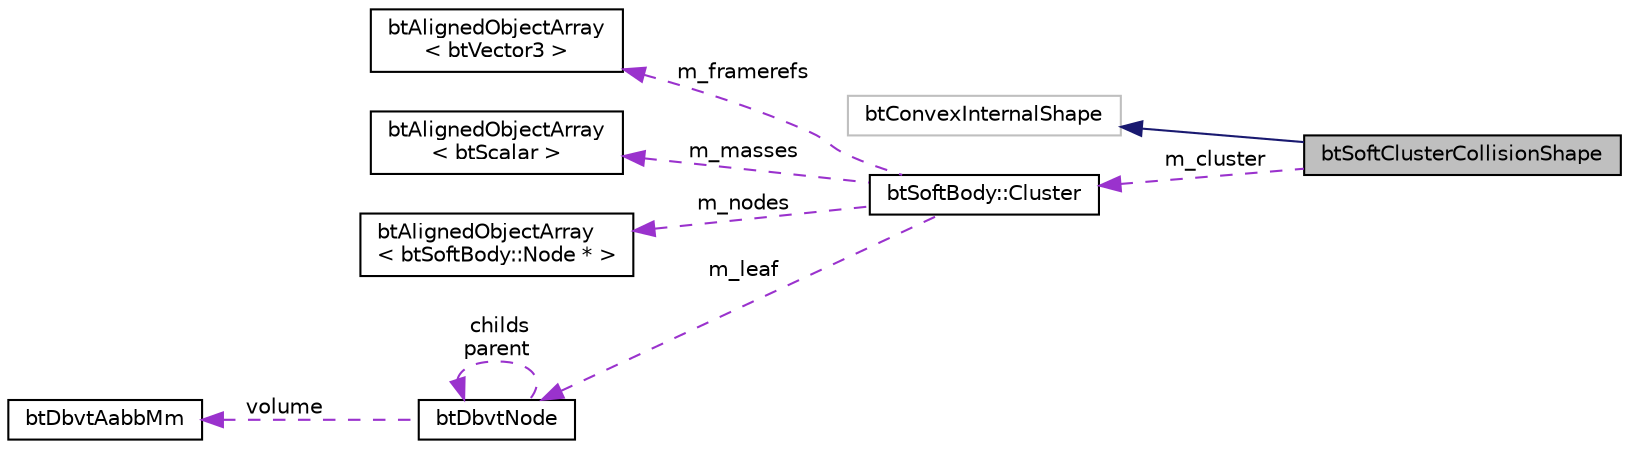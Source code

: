 digraph "btSoftClusterCollisionShape"
{
  edge [fontname="Helvetica",fontsize="10",labelfontname="Helvetica",labelfontsize="10"];
  node [fontname="Helvetica",fontsize="10",shape=record];
  rankdir="LR";
  Node1 [label="btSoftClusterCollisionShape",height=0.2,width=0.4,color="black", fillcolor="grey75", style="filled", fontcolor="black"];
  Node2 -> Node1 [dir="back",color="midnightblue",fontsize="10",style="solid"];
  Node2 [label="btConvexInternalShape",height=0.2,width=0.4,color="grey75", fillcolor="white", style="filled"];
  Node3 -> Node1 [dir="back",color="darkorchid3",fontsize="10",style="dashed",label=" m_cluster" ];
  Node3 [label="btSoftBody::Cluster",height=0.2,width=0.4,color="black", fillcolor="white", style="filled",URL="$structbt_soft_body_1_1_cluster.html"];
  Node4 -> Node3 [dir="back",color="darkorchid3",fontsize="10",style="dashed",label=" m_framerefs" ];
  Node4 [label="btAlignedObjectArray\l\< btVector3 \>",height=0.2,width=0.4,color="black", fillcolor="white", style="filled",URL="$classbt_aligned_object_array.html"];
  Node5 -> Node3 [dir="back",color="darkorchid3",fontsize="10",style="dashed",label=" m_masses" ];
  Node5 [label="btAlignedObjectArray\l\< btScalar \>",height=0.2,width=0.4,color="black", fillcolor="white", style="filled",URL="$classbt_aligned_object_array.html"];
  Node6 -> Node3 [dir="back",color="darkorchid3",fontsize="10",style="dashed",label=" m_nodes" ];
  Node6 [label="btAlignedObjectArray\l\< btSoftBody::Node * \>",height=0.2,width=0.4,color="black", fillcolor="white", style="filled",URL="$classbt_aligned_object_array.html"];
  Node7 -> Node3 [dir="back",color="darkorchid3",fontsize="10",style="dashed",label=" m_leaf" ];
  Node7 [label="btDbvtNode",height=0.2,width=0.4,color="black", fillcolor="white", style="filled",URL="$structbt_dbvt_node.html"];
  Node8 -> Node7 [dir="back",color="darkorchid3",fontsize="10",style="dashed",label=" volume" ];
  Node8 [label="btDbvtAabbMm",height=0.2,width=0.4,color="black", fillcolor="white", style="filled",URL="$structbt_dbvt_aabb_mm.html"];
  Node7 -> Node7 [dir="back",color="darkorchid3",fontsize="10",style="dashed",label=" childs\nparent" ];
}
